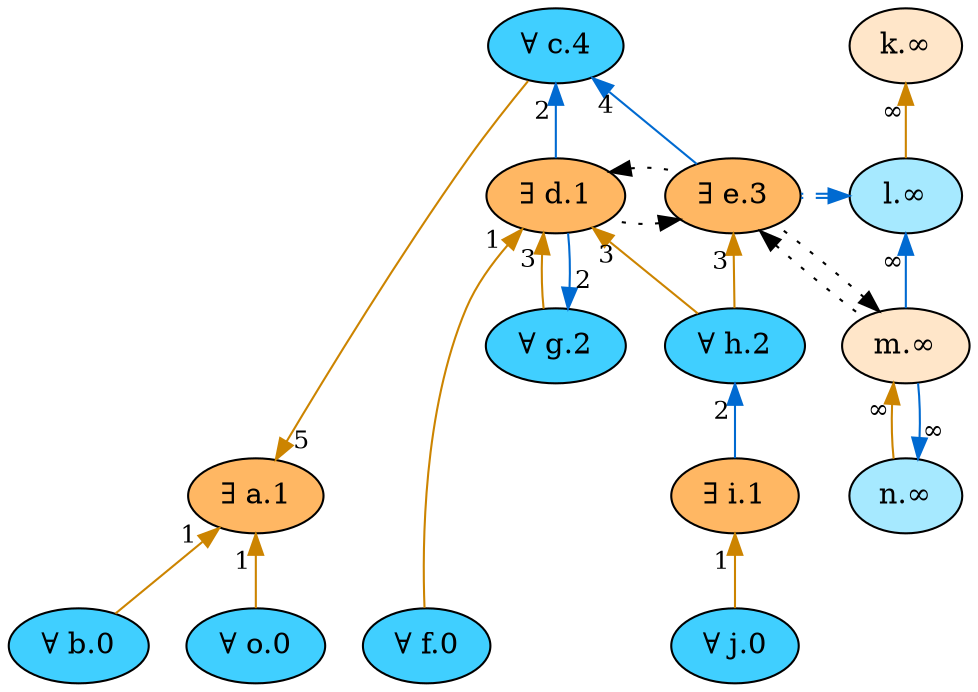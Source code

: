 digraph {
    // Node defaults can be set here if needed
    b [style="filled" fillcolor="#40cfff" label="∀ b.0" fontsize=14]
    f [style="filled" fillcolor="#40cfff" label="∀ f.0" fontsize=14]
    j [style="filled" fillcolor="#40cfff" label="∀ j.0" fontsize=14]
    o [style="filled" fillcolor="#40cfff" label="∀ o.0" fontsize=14]
    i [style="filled" fillcolor="#ffb763" label="∃ i.1" fontsize=14]
    d [style="filled" fillcolor="#ffb763" label="∃ d.1" fontsize=14]
    a [style="filled" fillcolor="#ffb763" label="∃ a.1" fontsize=14]
    g [style="filled" fillcolor="#40cfff" label="∀ g.2" fontsize=14]
    h [style="filled" fillcolor="#40cfff" label="∀ h.2" fontsize=14]
    e [style="filled" fillcolor="#ffb763" label="∃ e.3" fontsize=14]
    c [style="filled" fillcolor="#40cfff" label="∀ c.4" fontsize=14]
    l [style="filled" fillcolor="#a6e9ff" label="l.∞" fontsize=14]
    k [style="filled" fillcolor="#ffe6c9" label="k.∞" fontsize=14]
    m [style="filled" fillcolor="#ffe6c9" label="m.∞" fontsize=14]
    n [style="filled" fillcolor="#a6e9ff" label="n.∞" fontsize=14]
    edge[labeldistance=1.5 fontsize=12]
    l -> e [color="#006ad1:#006ad1" style="dashed" dir="back" taillabel="" constraint=false]
    k -> l [color="#cc8400" style="solid" dir="back" taillabel="∞" ]
    m -> n [color="#cc8400" style="solid" dir="back" taillabel="∞" ]
    l -> m [color="#006ad1" style="solid" dir="back" taillabel="∞" ]
    n -> m [color="#006ad1" style="solid" dir="back" taillabel="∞" ]
    a -> b [color="#cc8400" style="solid" dir="back" taillabel="1" ]
    d -> f [color="#cc8400" style="solid" dir="back" taillabel="1" ]
    e -> h [color="#cc8400" style="solid" dir="back" taillabel="3" ]
    e -> m [color="black" style="dotted" dir="back" taillabel="" constraint=false]
    e -> d [color="black" style="dotted" dir="back" taillabel="" constraint=false]
    a -> c [color="#cc8400" style="solid" dir="back" taillabel="5" ]
    d -> g [color="#cc8400" style="solid" dir="back" taillabel="3" ]
    c -> d [color="#006ad1" style="solid" dir="back" taillabel="2" ]
    c -> e [color="#006ad1" style="solid" dir="back" taillabel="4" ]
    g -> d [color="#006ad1" style="solid" dir="back" taillabel="2" ]
    d -> e [color="black" style="dotted" dir="back" taillabel="" constraint=false]
    m -> e [color="black" style="dotted" dir="back" taillabel="" constraint=false]
    h -> i [color="#006ad1" style="solid" dir="back" taillabel="2" ]
    i -> j [color="#cc8400" style="solid" dir="back" taillabel="1" ]
    a -> o [color="#cc8400" style="solid" dir="back" taillabel="1" ]
    d -> h [color="#cc8400" style="solid" dir="back" taillabel="3" ]
    {rank = max b f j o}
    {rank = min c}
}